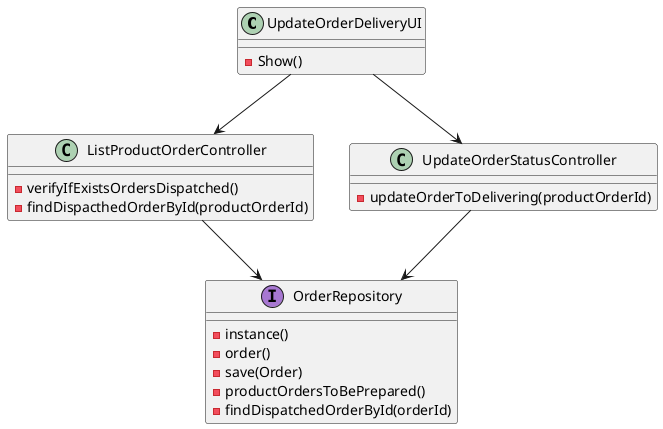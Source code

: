 @startuml
'https://plantuml.com/sequence-diagram

class UpdateOrderDeliveryUI
class ListProductOrderController
class UpdateOrderStatusController
class OrderRepository<< (I,a777d1) >>

class UpdateOrderDeliveryUI{
    - Show()
}

class ListProductOrderController{
    - verifyIfExistsOrdersDispatched()
    - findDispacthedOrderById(productOrderId)
}

class UpdateOrderStatusController{
    - updateOrderToDelivering(productOrderId)
}

class OrderRepository{
    - instance()
    - order()
    - save(Order)
    - productOrdersToBePrepared()
    - findDispatchedOrderById(orderId)
}


UpdateOrderDeliveryUI--> ListProductOrderController
UpdateOrderDeliveryUI--> UpdateOrderStatusController
ListProductOrderController--> OrderRepository
UpdateOrderStatusController-->OrderRepository
@enduml